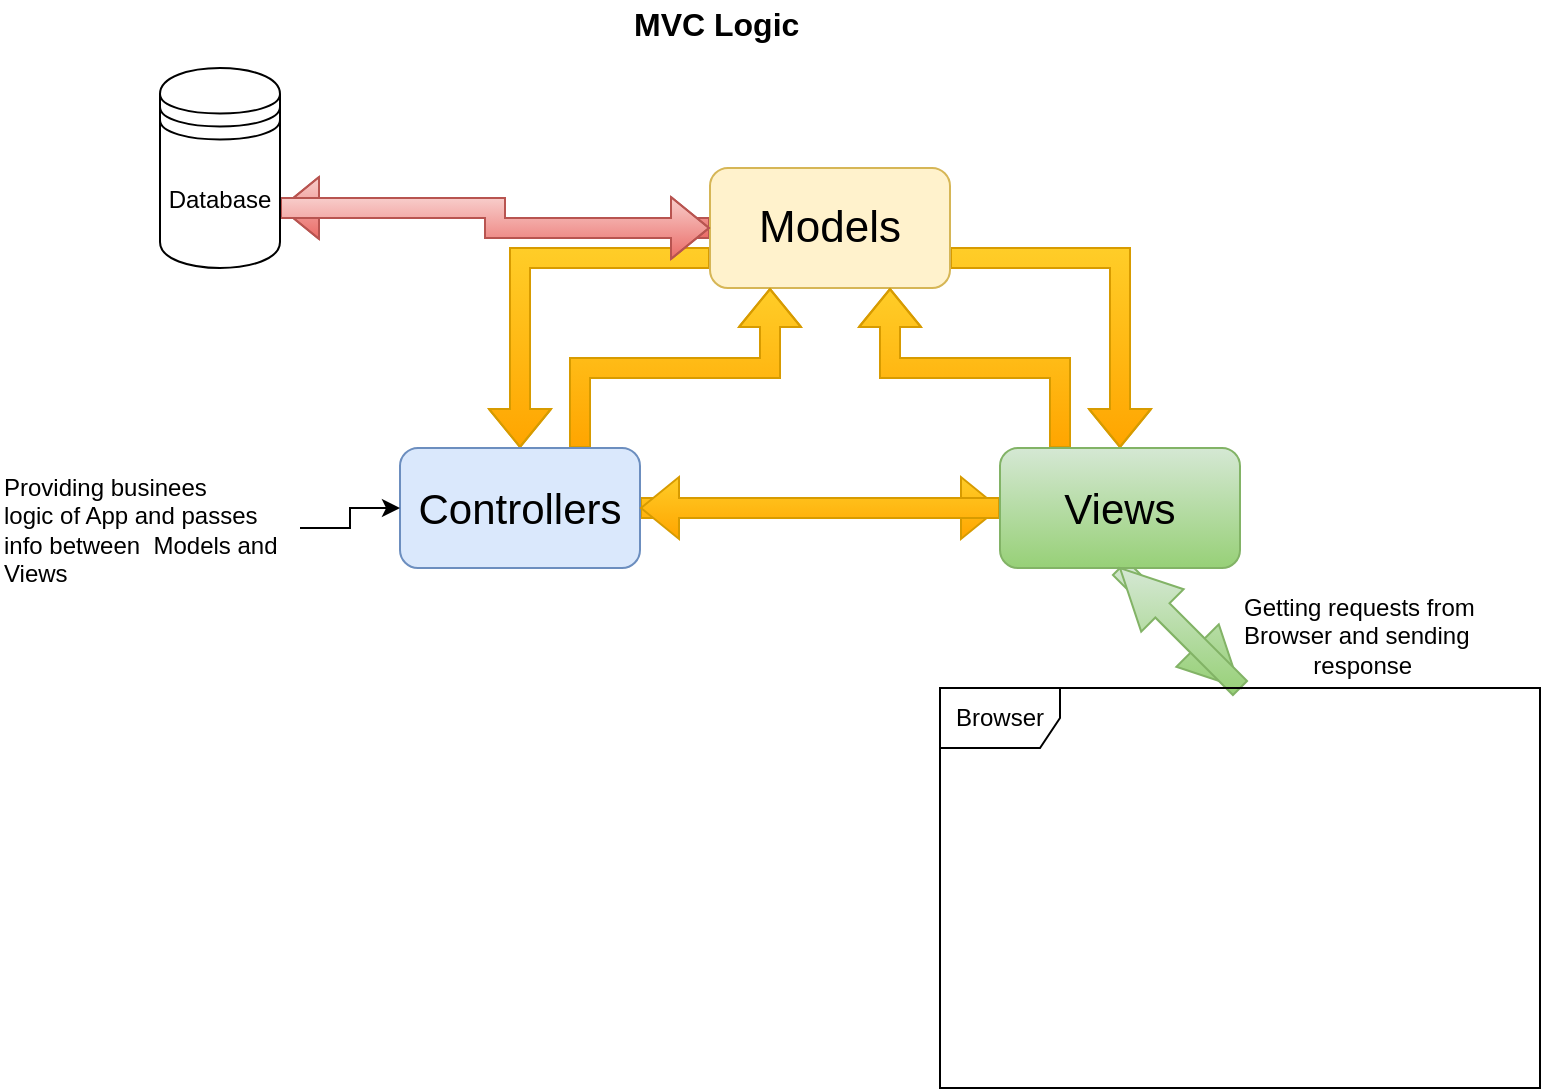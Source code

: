 <mxfile version="10.6.8" type="github"><diagram id="82Bd1vJ0pUy7vUOdjJPp" name="MVC"><mxGraphModel dx="777" dy="467" grid="1" gridSize="10" guides="1" tooltips="1" connect="1" arrows="1" fold="1" page="1" pageScale="1" pageWidth="850" pageHeight="1100" math="0" shadow="0"><root><mxCell id="0"/><mxCell id="1" parent="0"/><mxCell id="rcyvIz5NOdCqudZzC49L-4" style="edgeStyle=orthogonalEdgeStyle;shape=flexArrow;rounded=0;orthogonalLoop=1;jettySize=auto;html=1;exitX=0;exitY=0.75;exitDx=0;exitDy=0;entryX=0.5;entryY=0;entryDx=0;entryDy=0;gradientColor=#ffa500;fillColor=#ffcd28;strokeColor=#d79b00;" edge="1" parent="1" source="rcyvIz5NOdCqudZzC49L-1" target="rcyvIz5NOdCqudZzC49L-2"><mxGeometry relative="1" as="geometry"/></mxCell><mxCell id="rcyvIz5NOdCqudZzC49L-8" style="edgeStyle=orthogonalEdgeStyle;shape=flexArrow;rounded=0;orthogonalLoop=1;jettySize=auto;html=1;exitX=1;exitY=0.75;exitDx=0;exitDy=0;gradientColor=#ffa500;fillColor=#ffcd28;strokeColor=#d79b00;" edge="1" parent="1" source="rcyvIz5NOdCqudZzC49L-1" target="rcyvIz5NOdCqudZzC49L-3"><mxGeometry relative="1" as="geometry"/></mxCell><mxCell id="rcyvIz5NOdCqudZzC49L-14" style="edgeStyle=orthogonalEdgeStyle;shape=flexArrow;rounded=0;orthogonalLoop=1;jettySize=auto;html=1;exitX=0;exitY=0.5;exitDx=0;exitDy=0;entryX=1;entryY=0.7;entryDx=0;entryDy=0;gradientColor=#ea6b66;fillColor=#f8cecc;strokeColor=#b85450;" edge="1" parent="1" source="rcyvIz5NOdCqudZzC49L-1" target="rcyvIz5NOdCqudZzC49L-13"><mxGeometry relative="1" as="geometry"/></mxCell><mxCell id="rcyvIz5NOdCqudZzC49L-1" value="&lt;font style=&quot;font-size: 22px&quot;&gt;Models&lt;/font&gt;" style="rounded=1;whiteSpace=wrap;html=1;fillColor=#fff2cc;strokeColor=#d6b656;" vertex="1" parent="1"><mxGeometry x="365" y="100" width="120" height="60" as="geometry"/></mxCell><mxCell id="rcyvIz5NOdCqudZzC49L-5" style="edgeStyle=orthogonalEdgeStyle;shape=flexArrow;rounded=0;orthogonalLoop=1;jettySize=auto;html=1;exitX=0.75;exitY=0;exitDx=0;exitDy=0;entryX=0.25;entryY=1;entryDx=0;entryDy=0;gradientColor=#ffa500;fillColor=#ffcd28;strokeColor=#d79b00;" edge="1" parent="1" source="rcyvIz5NOdCqudZzC49L-2" target="rcyvIz5NOdCqudZzC49L-1"><mxGeometry relative="1" as="geometry"/></mxCell><mxCell id="rcyvIz5NOdCqudZzC49L-10" style="edgeStyle=orthogonalEdgeStyle;shape=flexArrow;rounded=0;orthogonalLoop=1;jettySize=auto;html=1;exitX=1;exitY=0.5;exitDx=0;exitDy=0;gradientColor=#ffa500;fillColor=#ffcd28;strokeColor=#d79b00;" edge="1" parent="1" source="rcyvIz5NOdCqudZzC49L-2" target="rcyvIz5NOdCqudZzC49L-3"><mxGeometry relative="1" as="geometry"/></mxCell><mxCell id="rcyvIz5NOdCqudZzC49L-2" value="&lt;font style=&quot;font-size: 21px&quot;&gt;Controllers&lt;/font&gt;" style="rounded=1;whiteSpace=wrap;html=1;fillColor=#dae8fc;strokeColor=#6c8ebf;" vertex="1" parent="1"><mxGeometry x="210" y="240" width="120" height="60" as="geometry"/></mxCell><mxCell id="rcyvIz5NOdCqudZzC49L-9" style="edgeStyle=orthogonalEdgeStyle;shape=flexArrow;rounded=0;orthogonalLoop=1;jettySize=auto;html=1;exitX=0.25;exitY=0;exitDx=0;exitDy=0;entryX=0.75;entryY=1;entryDx=0;entryDy=0;gradientColor=#ffa500;fillColor=#ffcd28;strokeColor=#d79b00;" edge="1" parent="1" source="rcyvIz5NOdCqudZzC49L-3" target="rcyvIz5NOdCqudZzC49L-1"><mxGeometry relative="1" as="geometry"/></mxCell><mxCell id="rcyvIz5NOdCqudZzC49L-11" style="edgeStyle=orthogonalEdgeStyle;shape=flexArrow;rounded=0;orthogonalLoop=1;jettySize=auto;html=1;exitX=0;exitY=0.5;exitDx=0;exitDy=0;gradientColor=#ffa500;fillColor=#ffcd28;strokeColor=#d79b00;" edge="1" parent="1" source="rcyvIz5NOdCqudZzC49L-3" target="rcyvIz5NOdCqudZzC49L-2"><mxGeometry relative="1" as="geometry"/></mxCell><mxCell id="rcyvIz5NOdCqudZzC49L-17" style="edgeStyle=orthogonalEdgeStyle;shape=arrow;rounded=0;orthogonalLoop=1;jettySize=auto;html=1;exitX=0.5;exitY=1;exitDx=0;exitDy=0;gradientColor=#97d077;fillColor=#d5e8d4;strokeColor=#82b366;" edge="1" parent="1" source="rcyvIz5NOdCqudZzC49L-3" target="rcyvIz5NOdCqudZzC49L-16"><mxGeometry relative="1" as="geometry"/></mxCell><mxCell id="rcyvIz5NOdCqudZzC49L-3" value="&lt;font style=&quot;font-size: 21px&quot;&gt;Views&lt;/font&gt;" style="rounded=1;whiteSpace=wrap;html=1;fillColor=#d5e8d4;strokeColor=#82b366;gradientColor=#97d077;" vertex="1" parent="1"><mxGeometry x="510" y="240" width="120" height="60" as="geometry"/></mxCell><mxCell id="rcyvIz5NOdCqudZzC49L-12" value="&lt;div style=&quot;text-align: left&quot;&gt;&lt;span&gt;Getting requests from&amp;nbsp;&lt;/span&gt;&lt;/div&gt;&lt;div style=&quot;text-align: left&quot;&gt;&lt;span&gt;Bro&lt;/span&gt;&lt;span&gt;wser and sending&amp;nbsp;&lt;/span&gt;&lt;/div&gt;&lt;div style=&quot;text-align: center&quot;&gt;&lt;span&gt;response&lt;/span&gt;&lt;/div&gt;" style="text;html=1;resizable=0;points=[];autosize=1;align=left;verticalAlign=top;spacingTop=-4;rotation=0;" vertex="1" parent="1"><mxGeometry x="630" y="310" width="130" height="40" as="geometry"/></mxCell><mxCell id="rcyvIz5NOdCqudZzC49L-15" style="edgeStyle=orthogonalEdgeStyle;shape=flexArrow;rounded=0;orthogonalLoop=1;jettySize=auto;html=1;exitX=1;exitY=0.7;exitDx=0;exitDy=0;entryX=0;entryY=0.5;entryDx=0;entryDy=0;gradientColor=#ea6b66;fillColor=#f8cecc;strokeColor=#b85450;" edge="1" parent="1" source="rcyvIz5NOdCqudZzC49L-13" target="rcyvIz5NOdCqudZzC49L-1"><mxGeometry relative="1" as="geometry"/></mxCell><mxCell id="rcyvIz5NOdCqudZzC49L-13" value="Database" style="shape=datastore;whiteSpace=wrap;html=1;" vertex="1" parent="1"><mxGeometry x="90" y="50" width="60" height="100" as="geometry"/></mxCell><mxCell id="rcyvIz5NOdCqudZzC49L-18" style="edgeStyle=orthogonalEdgeStyle;shape=arrow;rounded=0;orthogonalLoop=1;jettySize=auto;html=1;entryX=0.5;entryY=1;entryDx=0;entryDy=0;gradientColor=#97d077;fillColor=#d5e8d4;strokeColor=#82b366;" edge="1" parent="1" source="rcyvIz5NOdCqudZzC49L-16" target="rcyvIz5NOdCqudZzC49L-3"><mxGeometry relative="1" as="geometry"/></mxCell><mxCell id="rcyvIz5NOdCqudZzC49L-16" value="Browser" style="shape=umlFrame;whiteSpace=wrap;html=1;" vertex="1" parent="1"><mxGeometry x="480" y="360" width="300" height="200" as="geometry"/></mxCell><mxCell id="rcyvIz5NOdCqudZzC49L-20" style="edgeStyle=orthogonalEdgeStyle;rounded=0;orthogonalLoop=1;jettySize=auto;html=1;entryX=0;entryY=0.5;entryDx=0;entryDy=0;" edge="1" parent="1" source="rcyvIz5NOdCqudZzC49L-19" target="rcyvIz5NOdCqudZzC49L-2"><mxGeometry relative="1" as="geometry"/></mxCell><mxCell id="rcyvIz5NOdCqudZzC49L-19" value="Providing businees&amp;nbsp;&lt;br&gt;logic of App and passes&lt;br&gt;info bet&lt;span&gt;ween&amp;nbsp; Models and&lt;br&gt;Views&lt;br&gt;&lt;/span&gt;" style="text;html=1;resizable=0;points=[];autosize=1;align=left;verticalAlign=top;spacingTop=-4;" vertex="1" parent="1"><mxGeometry x="10" y="250" width="150" height="60" as="geometry"/></mxCell><mxCell id="rcyvIz5NOdCqudZzC49L-21" value="&lt;b&gt;&lt;font style=&quot;font-size: 16px&quot;&gt;MVC Logic&lt;/font&gt;&lt;/b&gt;" style="text;html=1;resizable=0;points=[];autosize=1;align=left;verticalAlign=top;spacingTop=-4;" vertex="1" parent="1"><mxGeometry x="325" y="16" width="100" height="20" as="geometry"/></mxCell></root></mxGraphModel></diagram><diagram id="i__gAlkIN08M784v6N-U" name="MVT"><mxGraphModel dx="777" dy="467" grid="1" gridSize="10" guides="1" tooltips="1" connect="1" arrows="1" fold="1" page="1" pageScale="1" pageWidth="850" pageHeight="1100" math="0" shadow="0"><root><mxCell id="jH-7WQjoWNM6XcCBG8TW-0"/><mxCell id="jH-7WQjoWNM6XcCBG8TW-1" parent="jH-7WQjoWNM6XcCBG8TW-0"/><mxCell id="ZUr444ost516VpMzoy0t-0" style="edgeStyle=orthogonalEdgeStyle;shape=flexArrow;rounded=0;orthogonalLoop=1;jettySize=auto;html=1;exitX=0;exitY=0.75;exitDx=0;exitDy=0;entryX=0.5;entryY=0;entryDx=0;entryDy=0;gradientColor=#ffa500;fillColor=#ffcd28;strokeColor=#d79b00;" edge="1" parent="jH-7WQjoWNM6XcCBG8TW-1" source="ZUr444ost516VpMzoy0t-3" target="ZUr444ost516VpMzoy0t-6"><mxGeometry relative="1" as="geometry"/></mxCell><mxCell id="ZUr444ost516VpMzoy0t-1" style="edgeStyle=orthogonalEdgeStyle;shape=flexArrow;rounded=0;orthogonalLoop=1;jettySize=auto;html=1;exitX=1;exitY=0.75;exitDx=0;exitDy=0;gradientColor=#ffa500;fillColor=#ffcd28;strokeColor=#d79b00;" edge="1" parent="jH-7WQjoWNM6XcCBG8TW-1" source="ZUr444ost516VpMzoy0t-3" target="ZUr444ost516VpMzoy0t-10"><mxGeometry relative="1" as="geometry"/></mxCell><mxCell id="ZUr444ost516VpMzoy0t-2" style="edgeStyle=orthogonalEdgeStyle;shape=flexArrow;rounded=0;orthogonalLoop=1;jettySize=auto;html=1;exitX=0;exitY=0.5;exitDx=0;exitDy=0;entryX=1;entryY=0.7;entryDx=0;entryDy=0;gradientColor=#ea6b66;fillColor=#f8cecc;strokeColor=#b85450;" edge="1" parent="jH-7WQjoWNM6XcCBG8TW-1" source="ZUr444ost516VpMzoy0t-3" target="ZUr444ost516VpMzoy0t-13"><mxGeometry relative="1" as="geometry"/></mxCell><mxCell id="ZUr444ost516VpMzoy0t-3" value="&lt;font style=&quot;font-size: 22px&quot;&gt;Models&lt;/font&gt;" style="rounded=1;whiteSpace=wrap;html=1;fillColor=#fff2cc;strokeColor=#d6b656;" vertex="1" parent="jH-7WQjoWNM6XcCBG8TW-1"><mxGeometry x="365" y="100" width="120" height="60" as="geometry"/></mxCell><mxCell id="ZUr444ost516VpMzoy0t-4" style="edgeStyle=orthogonalEdgeStyle;shape=flexArrow;rounded=0;orthogonalLoop=1;jettySize=auto;html=1;exitX=0.75;exitY=0;exitDx=0;exitDy=0;entryX=0.25;entryY=1;entryDx=0;entryDy=0;gradientColor=#ffa500;fillColor=#ffcd28;strokeColor=#d79b00;" edge="1" parent="jH-7WQjoWNM6XcCBG8TW-1" source="ZUr444ost516VpMzoy0t-6" target="ZUr444ost516VpMzoy0t-3"><mxGeometry relative="1" as="geometry"/></mxCell><mxCell id="ZUr444ost516VpMzoy0t-5" style="edgeStyle=orthogonalEdgeStyle;shape=flexArrow;rounded=0;orthogonalLoop=1;jettySize=auto;html=1;exitX=1;exitY=0.5;exitDx=0;exitDy=0;gradientColor=#ffa500;fillColor=#ffcd28;strokeColor=#d79b00;" edge="1" parent="jH-7WQjoWNM6XcCBG8TW-1" source="ZUr444ost516VpMzoy0t-6" target="ZUr444ost516VpMzoy0t-10"><mxGeometry relative="1" as="geometry"/></mxCell><mxCell id="ZUr444ost516VpMzoy0t-6" value="&lt;font style=&quot;font-size: 21px&quot;&gt;Views&lt;/font&gt;" style="rounded=1;whiteSpace=wrap;html=1;fillColor=#dae8fc;strokeColor=#6c8ebf;" vertex="1" parent="jH-7WQjoWNM6XcCBG8TW-1"><mxGeometry x="210" y="240" width="120" height="60" as="geometry"/></mxCell><mxCell id="ZUr444ost516VpMzoy0t-7" style="edgeStyle=orthogonalEdgeStyle;shape=flexArrow;rounded=0;orthogonalLoop=1;jettySize=auto;html=1;exitX=0.25;exitY=0;exitDx=0;exitDy=0;entryX=0.75;entryY=1;entryDx=0;entryDy=0;gradientColor=#ffa500;fillColor=#ffcd28;strokeColor=#d79b00;" edge="1" parent="jH-7WQjoWNM6XcCBG8TW-1" source="ZUr444ost516VpMzoy0t-10" target="ZUr444ost516VpMzoy0t-3"><mxGeometry relative="1" as="geometry"/></mxCell><mxCell id="ZUr444ost516VpMzoy0t-8" style="edgeStyle=orthogonalEdgeStyle;shape=flexArrow;rounded=0;orthogonalLoop=1;jettySize=auto;html=1;exitX=0;exitY=0.5;exitDx=0;exitDy=0;gradientColor=#ffa500;fillColor=#ffcd28;strokeColor=#d79b00;" edge="1" parent="jH-7WQjoWNM6XcCBG8TW-1" source="ZUr444ost516VpMzoy0t-10" target="ZUr444ost516VpMzoy0t-6"><mxGeometry relative="1" as="geometry"/></mxCell><mxCell id="ZUr444ost516VpMzoy0t-9" style="edgeStyle=orthogonalEdgeStyle;shape=arrow;rounded=0;orthogonalLoop=1;jettySize=auto;html=1;exitX=0.5;exitY=1;exitDx=0;exitDy=0;gradientColor=#97d077;fillColor=#d5e8d4;strokeColor=#82b366;" edge="1" parent="jH-7WQjoWNM6XcCBG8TW-1" source="ZUr444ost516VpMzoy0t-10" target="ZUr444ost516VpMzoy0t-15"><mxGeometry relative="1" as="geometry"/></mxCell><mxCell id="ZUr444ost516VpMzoy0t-10" value="&lt;font style=&quot;font-size: 21px&quot;&gt;Templates&lt;/font&gt;" style="rounded=1;whiteSpace=wrap;html=1;fillColor=#d5e8d4;strokeColor=#82b366;gradientColor=#97d077;" vertex="1" parent="jH-7WQjoWNM6XcCBG8TW-1"><mxGeometry x="510" y="240" width="120" height="60" as="geometry"/></mxCell><mxCell id="ZUr444ost516VpMzoy0t-11" value="&lt;div style=&quot;text-align: left&quot;&gt;&lt;span&gt;Getting requests from&amp;nbsp;&lt;/span&gt;&lt;/div&gt;&lt;div style=&quot;text-align: left&quot;&gt;&lt;span&gt;Bro&lt;/span&gt;&lt;span&gt;wser and sending&amp;nbsp;&lt;/span&gt;&lt;/div&gt;&lt;div style=&quot;text-align: center&quot;&gt;&lt;span&gt;response&lt;/span&gt;&lt;/div&gt;" style="text;html=1;resizable=0;points=[];autosize=1;align=left;verticalAlign=top;spacingTop=-4;rotation=0;" vertex="1" parent="jH-7WQjoWNM6XcCBG8TW-1"><mxGeometry x="630" y="310" width="130" height="40" as="geometry"/></mxCell><mxCell id="ZUr444ost516VpMzoy0t-12" style="edgeStyle=orthogonalEdgeStyle;shape=flexArrow;rounded=0;orthogonalLoop=1;jettySize=auto;html=1;exitX=1;exitY=0.7;exitDx=0;exitDy=0;entryX=0;entryY=0.5;entryDx=0;entryDy=0;gradientColor=#ea6b66;fillColor=#f8cecc;strokeColor=#b85450;" edge="1" parent="jH-7WQjoWNM6XcCBG8TW-1" source="ZUr444ost516VpMzoy0t-13" target="ZUr444ost516VpMzoy0t-3"><mxGeometry relative="1" as="geometry"/></mxCell><mxCell id="ZUr444ost516VpMzoy0t-13" value="Database" style="shape=datastore;whiteSpace=wrap;html=1;" vertex="1" parent="jH-7WQjoWNM6XcCBG8TW-1"><mxGeometry x="90" y="50" width="60" height="100" as="geometry"/></mxCell><mxCell id="ZUr444ost516VpMzoy0t-14" style="edgeStyle=orthogonalEdgeStyle;shape=arrow;rounded=0;orthogonalLoop=1;jettySize=auto;html=1;entryX=0.5;entryY=1;entryDx=0;entryDy=0;gradientColor=#97d077;fillColor=#d5e8d4;strokeColor=#82b366;" edge="1" parent="jH-7WQjoWNM6XcCBG8TW-1" source="ZUr444ost516VpMzoy0t-15" target="ZUr444ost516VpMzoy0t-10"><mxGeometry relative="1" as="geometry"/></mxCell><mxCell id="ZUr444ost516VpMzoy0t-15" value="Browser" style="shape=umlFrame;whiteSpace=wrap;html=1;" vertex="1" parent="jH-7WQjoWNM6XcCBG8TW-1"><mxGeometry x="480" y="360" width="300" height="200" as="geometry"/></mxCell><mxCell id="ZUr444ost516VpMzoy0t-16" style="edgeStyle=orthogonalEdgeStyle;rounded=0;orthogonalLoop=1;jettySize=auto;html=1;entryX=0;entryY=0.5;entryDx=0;entryDy=0;" edge="1" parent="jH-7WQjoWNM6XcCBG8TW-1" source="ZUr444ost516VpMzoy0t-17" target="ZUr444ost516VpMzoy0t-6"><mxGeometry relative="1" as="geometry"/></mxCell><mxCell id="ZUr444ost516VpMzoy0t-17" value="Providing businees&amp;nbsp;&lt;br&gt;logic of App and passes&lt;br&gt;info bet&lt;span&gt;ween&amp;nbsp; Models and&lt;br&gt;Views&lt;br&gt;&lt;/span&gt;" style="text;html=1;resizable=0;points=[];autosize=1;align=left;verticalAlign=top;spacingTop=-4;" vertex="1" parent="jH-7WQjoWNM6XcCBG8TW-1"><mxGeometry x="10" y="250" width="150" height="60" as="geometry"/></mxCell><mxCell id="ZUr444ost516VpMzoy0t-18" value="&lt;b&gt;&lt;font style=&quot;font-size: 16px&quot;&gt;MVC Logic&lt;/font&gt;&lt;/b&gt;" style="text;html=1;resizable=0;points=[];autosize=1;align=left;verticalAlign=top;spacingTop=-4;" vertex="1" parent="jH-7WQjoWNM6XcCBG8TW-1"><mxGeometry x="325" y="16" width="100" height="20" as="geometry"/></mxCell></root></mxGraphModel></diagram></mxfile>